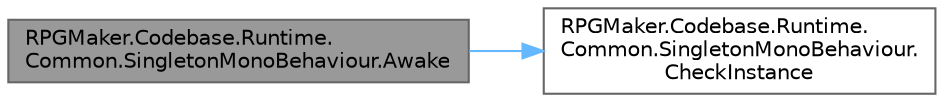 digraph "RPGMaker.Codebase.Runtime.Common.SingletonMonoBehaviour.Awake"
{
 // LATEX_PDF_SIZE
  bgcolor="transparent";
  edge [fontname=Helvetica,fontsize=10,labelfontname=Helvetica,labelfontsize=10];
  node [fontname=Helvetica,fontsize=10,shape=box,height=0.2,width=0.4];
  rankdir="LR";
  Node1 [id="Node000001",label="RPGMaker.Codebase.Runtime.\lCommon.SingletonMonoBehaviour.Awake",height=0.2,width=0.4,color="gray40", fillcolor="grey60", style="filled", fontcolor="black",tooltip=" "];
  Node1 -> Node2 [id="edge1_Node000001_Node000002",color="steelblue1",style="solid",tooltip=" "];
  Node2 [id="Node000002",label="RPGMaker.Codebase.Runtime.\lCommon.SingletonMonoBehaviour.\lCheckInstance",height=0.2,width=0.4,color="grey40", fillcolor="white", style="filled",URL="$d3/d59/class_r_p_g_maker_1_1_codebase_1_1_runtime_1_1_common_1_1_singleton_mono_behaviour.html#ab8f03c30486a5fbb7231e9b836447410",tooltip=" "];
}
